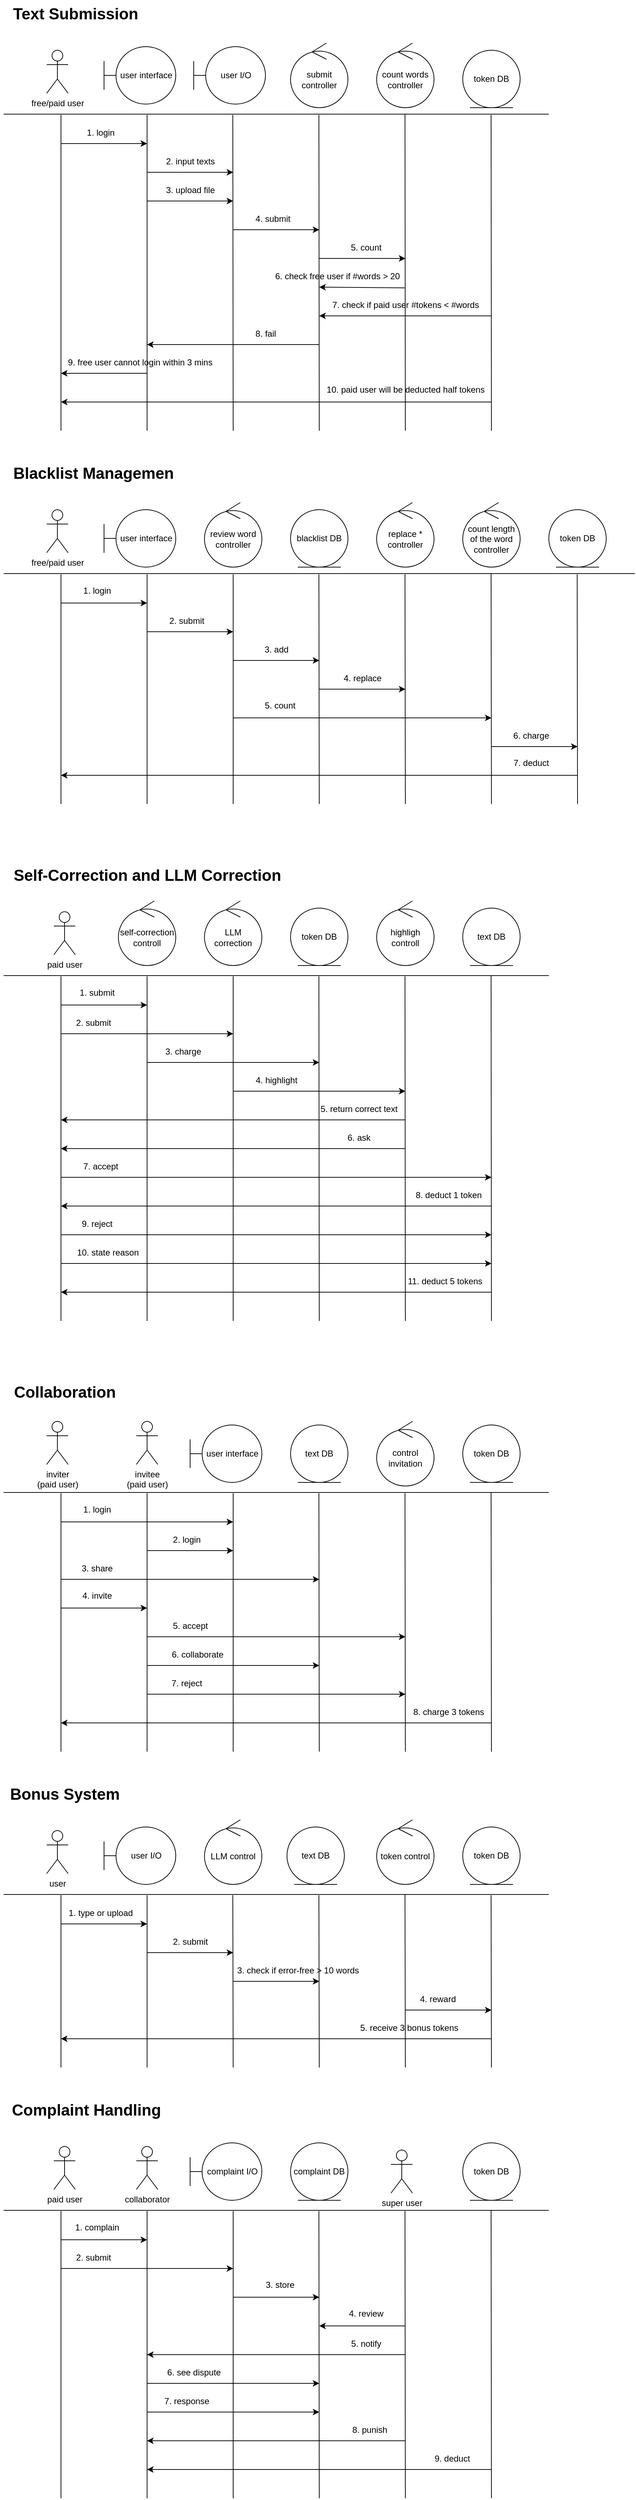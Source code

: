 <mxfile version="26.2.12">
  <diagram name="Page-1" id="3qirsLyn6Tf33gdYKexy">
    <mxGraphModel dx="1300" dy="864" grid="1" gridSize="10" guides="1" tooltips="1" connect="1" arrows="1" fold="1" page="1" pageScale="1" pageWidth="850" pageHeight="1100" math="0" shadow="0">
      <root>
        <mxCell id="0" />
        <mxCell id="1" parent="0" />
        <mxCell id="7Bn_i4xmb7pETKimLmk4-2" value="user I/O" style="shape=umlBoundary;whiteSpace=wrap;html=1;" parent="1" vertex="1">
          <mxGeometry x="305" y="65" width="100" height="80" as="geometry" />
        </mxCell>
        <mxCell id="7Bn_i4xmb7pETKimLmk4-3" value="submit&lt;br&gt;&lt;div&gt;controller&lt;/div&gt;" style="ellipse;shape=umlControl;whiteSpace=wrap;html=1;" parent="1" vertex="1">
          <mxGeometry x="440" y="60" width="80" height="90" as="geometry" />
        </mxCell>
        <mxCell id="7Bn_i4xmb7pETKimLmk4-6" value="" style="line;strokeWidth=1;fillColor=none;align=left;verticalAlign=middle;spacingTop=-1;spacingLeft=3;spacingRight=3;rotatable=0;labelPosition=right;points=[];portConstraint=eastwest;strokeColor=inherit;" parent="1" vertex="1">
          <mxGeometry x="40" y="155" width="760" height="8" as="geometry" />
        </mxCell>
        <mxCell id="7Bn_i4xmb7pETKimLmk4-11" value="" style="endArrow=none;html=1;rounded=0;" parent="1" edge="1">
          <mxGeometry width="50" height="50" relative="1" as="geometry">
            <mxPoint x="120" y="600" as="sourcePoint" />
            <mxPoint x="120" y="160" as="targetPoint" />
          </mxGeometry>
        </mxCell>
        <mxCell id="7Bn_i4xmb7pETKimLmk4-12" value="" style="endArrow=none;html=1;rounded=0;" parent="1" edge="1">
          <mxGeometry width="50" height="50" relative="1" as="geometry">
            <mxPoint x="240" y="600" as="sourcePoint" />
            <mxPoint x="240" y="160" as="targetPoint" />
          </mxGeometry>
        </mxCell>
        <mxCell id="7Bn_i4xmb7pETKimLmk4-14" value="1. login" style="text;html=1;align=center;verticalAlign=middle;resizable=0;points=[];autosize=1;strokeColor=none;fillColor=none;" parent="1" vertex="1">
          <mxGeometry x="145" y="170" width="60" height="30" as="geometry" />
        </mxCell>
        <mxCell id="7Bn_i4xmb7pETKimLmk4-15" value="" style="endArrow=classic;html=1;rounded=0;" parent="1" edge="1">
          <mxGeometry width="50" height="50" relative="1" as="geometry">
            <mxPoint x="120" y="200" as="sourcePoint" />
            <mxPoint x="240" y="200" as="targetPoint" />
          </mxGeometry>
        </mxCell>
        <mxCell id="7Bn_i4xmb7pETKimLmk4-17" value="" style="endArrow=none;html=1;rounded=0;" parent="1" edge="1">
          <mxGeometry width="50" height="50" relative="1" as="geometry">
            <mxPoint x="360" y="600" as="sourcePoint" />
            <mxPoint x="359.5" y="160" as="targetPoint" />
          </mxGeometry>
        </mxCell>
        <mxCell id="7Bn_i4xmb7pETKimLmk4-18" value="" style="endArrow=classic;html=1;rounded=0;" parent="1" edge="1">
          <mxGeometry width="50" height="50" relative="1" as="geometry">
            <mxPoint x="240" y="280" as="sourcePoint" />
            <mxPoint x="360" y="280" as="targetPoint" />
          </mxGeometry>
        </mxCell>
        <mxCell id="7Bn_i4xmb7pETKimLmk4-19" value="2. input texts" style="text;html=1;align=center;verticalAlign=middle;resizable=0;points=[];autosize=1;strokeColor=none;fillColor=none;" parent="1" vertex="1">
          <mxGeometry x="255" y="210" width="90" height="30" as="geometry" />
        </mxCell>
        <mxCell id="7Bn_i4xmb7pETKimLmk4-21" value="" style="endArrow=none;html=1;rounded=0;" parent="1" edge="1">
          <mxGeometry width="50" height="50" relative="1" as="geometry">
            <mxPoint x="480" y="600" as="sourcePoint" />
            <mxPoint x="479.5" y="160" as="targetPoint" />
          </mxGeometry>
        </mxCell>
        <mxCell id="7Bn_i4xmb7pETKimLmk4-22" value="" style="endArrow=classic;html=1;rounded=0;" parent="1" edge="1">
          <mxGeometry width="50" height="50" relative="1" as="geometry">
            <mxPoint x="240" y="240" as="sourcePoint" />
            <mxPoint x="360" y="240" as="targetPoint" />
          </mxGeometry>
        </mxCell>
        <mxCell id="7Bn_i4xmb7pETKimLmk4-23" value="4. submit" style="text;html=1;align=center;verticalAlign=middle;resizable=0;points=[];autosize=1;strokeColor=none;fillColor=none;" parent="1" vertex="1">
          <mxGeometry x="380" y="290" width="70" height="30" as="geometry" />
        </mxCell>
        <mxCell id="7Bn_i4xmb7pETKimLmk4-24" value="count words&lt;br&gt;&lt;div&gt;controller&lt;/div&gt;" style="ellipse;shape=umlControl;whiteSpace=wrap;html=1;" parent="1" vertex="1">
          <mxGeometry x="560" y="60" width="80" height="90" as="geometry" />
        </mxCell>
        <mxCell id="7Bn_i4xmb7pETKimLmk4-25" value="" style="endArrow=none;html=1;rounded=0;" parent="1" edge="1">
          <mxGeometry width="50" height="50" relative="1" as="geometry">
            <mxPoint x="600" y="600" as="sourcePoint" />
            <mxPoint x="599.5" y="159" as="targetPoint" />
          </mxGeometry>
        </mxCell>
        <mxCell id="7Bn_i4xmb7pETKimLmk4-26" value="" style="endArrow=classic;html=1;rounded=0;" parent="1" edge="1">
          <mxGeometry width="50" height="50" relative="1" as="geometry">
            <mxPoint x="480" y="360" as="sourcePoint" />
            <mxPoint x="600" y="360" as="targetPoint" />
          </mxGeometry>
        </mxCell>
        <mxCell id="7Bn_i4xmb7pETKimLmk4-27" value="5. count" style="text;html=1;align=center;verticalAlign=middle;resizable=0;points=[];autosize=1;strokeColor=none;fillColor=none;" parent="1" vertex="1">
          <mxGeometry x="510" y="330" width="70" height="30" as="geometry" />
        </mxCell>
        <mxCell id="7Bn_i4xmb7pETKimLmk4-29" value="" style="endArrow=none;html=1;rounded=0;" parent="1" edge="1">
          <mxGeometry width="50" height="50" relative="1" as="geometry">
            <mxPoint x="720" y="600" as="sourcePoint" />
            <mxPoint x="719.5" y="160" as="targetPoint" />
          </mxGeometry>
        </mxCell>
        <mxCell id="7Bn_i4xmb7pETKimLmk4-32" value="" style="endArrow=classic;html=1;rounded=0;" parent="1" edge="1">
          <mxGeometry width="50" height="50" relative="1" as="geometry">
            <mxPoint x="720" y="440" as="sourcePoint" />
            <mxPoint x="480" y="440" as="targetPoint" />
          </mxGeometry>
        </mxCell>
        <mxCell id="7Bn_i4xmb7pETKimLmk4-33" value="7. check if paid user #tokens &amp;lt; #words" style="text;html=1;align=center;verticalAlign=middle;resizable=0;points=[];autosize=1;strokeColor=none;fillColor=none;" parent="1" vertex="1">
          <mxGeometry x="485" y="410" width="230" height="30" as="geometry" />
        </mxCell>
        <mxCell id="7Bn_i4xmb7pETKimLmk4-35" value="token DB" style="ellipse;shape=umlEntity;whiteSpace=wrap;html=1;" parent="1" vertex="1">
          <mxGeometry x="680" y="70" width="80" height="80" as="geometry" />
        </mxCell>
        <mxCell id="cYkkiroFD4x7zm8JULmi-1" value="&lt;font style=&quot;font-size: 22px;&quot;&gt;&lt;b&gt;Text Submission&lt;/b&gt;&lt;/font&gt;" style="text;html=1;align=center;verticalAlign=middle;resizable=0;points=[];autosize=1;strokeColor=none;fillColor=none;" parent="1" vertex="1">
          <mxGeometry x="40" width="200" height="40" as="geometry" />
        </mxCell>
        <mxCell id="cYkkiroFD4x7zm8JULmi-37" value="free/paid user" style="shape=umlActor;verticalLabelPosition=bottom;verticalAlign=top;html=1;" parent="1" vertex="1">
          <mxGeometry x="100" y="710" width="30" height="60" as="geometry" />
        </mxCell>
        <mxCell id="cYkkiroFD4x7zm8JULmi-38" value="user interface" style="shape=umlBoundary;whiteSpace=wrap;html=1;" parent="1" vertex="1">
          <mxGeometry x="180" y="710" width="100" height="80" as="geometry" />
        </mxCell>
        <mxCell id="cYkkiroFD4x7zm8JULmi-39" value="review word&lt;div&gt;controller&lt;/div&gt;" style="ellipse;shape=umlControl;whiteSpace=wrap;html=1;" parent="1" vertex="1">
          <mxGeometry x="320" y="700" width="80" height="90" as="geometry" />
        </mxCell>
        <mxCell id="cYkkiroFD4x7zm8JULmi-40" value="blacklist DB" style="ellipse;shape=umlEntity;whiteSpace=wrap;html=1;" parent="1" vertex="1">
          <mxGeometry x="440" y="710" width="80" height="80" as="geometry" />
        </mxCell>
        <mxCell id="cYkkiroFD4x7zm8JULmi-41" value="" style="line;strokeWidth=1;fillColor=none;align=left;verticalAlign=middle;spacingTop=-1;spacingLeft=3;spacingRight=3;rotatable=0;labelPosition=right;points=[];portConstraint=eastwest;strokeColor=inherit;" parent="1" vertex="1">
          <mxGeometry x="40" y="795" width="880" height="8" as="geometry" />
        </mxCell>
        <mxCell id="cYkkiroFD4x7zm8JULmi-42" value="" style="endArrow=none;html=1;rounded=0;" parent="1" edge="1">
          <mxGeometry width="50" height="50" relative="1" as="geometry">
            <mxPoint x="120" y="1120" as="sourcePoint" />
            <mxPoint x="120" y="800" as="targetPoint" />
          </mxGeometry>
        </mxCell>
        <mxCell id="cYkkiroFD4x7zm8JULmi-43" value="" style="endArrow=none;html=1;rounded=0;" parent="1" edge="1">
          <mxGeometry width="50" height="50" relative="1" as="geometry">
            <mxPoint x="240" y="1120" as="sourcePoint" />
            <mxPoint x="240" y="800" as="targetPoint" />
          </mxGeometry>
        </mxCell>
        <mxCell id="cYkkiroFD4x7zm8JULmi-44" value="" style="endArrow=none;html=1;rounded=0;" parent="1" edge="1">
          <mxGeometry width="50" height="50" relative="1" as="geometry">
            <mxPoint x="360" y="1120" as="sourcePoint" />
            <mxPoint x="360" y="800" as="targetPoint" />
          </mxGeometry>
        </mxCell>
        <mxCell id="cYkkiroFD4x7zm8JULmi-45" value="" style="endArrow=classic;html=1;rounded=0;" parent="1" edge="1">
          <mxGeometry width="50" height="50" relative="1" as="geometry">
            <mxPoint x="120" y="840" as="sourcePoint" />
            <mxPoint x="240" y="840" as="targetPoint" />
          </mxGeometry>
        </mxCell>
        <mxCell id="cYkkiroFD4x7zm8JULmi-46" value="1. login" style="text;html=1;align=center;verticalAlign=middle;resizable=0;points=[];autosize=1;strokeColor=none;fillColor=none;" parent="1" vertex="1">
          <mxGeometry x="140" y="808" width="60" height="30" as="geometry" />
        </mxCell>
        <mxCell id="cYkkiroFD4x7zm8JULmi-47" value="" style="endArrow=classic;html=1;rounded=0;" parent="1" edge="1">
          <mxGeometry width="50" height="50" relative="1" as="geometry">
            <mxPoint x="240" y="880" as="sourcePoint" />
            <mxPoint x="360" y="880" as="targetPoint" />
          </mxGeometry>
        </mxCell>
        <mxCell id="cYkkiroFD4x7zm8JULmi-48" value="2. submit" style="text;html=1;align=center;verticalAlign=middle;resizable=0;points=[];autosize=1;strokeColor=none;fillColor=none;" parent="1" vertex="1">
          <mxGeometry x="260" y="850" width="70" height="30" as="geometry" />
        </mxCell>
        <mxCell id="cYkkiroFD4x7zm8JULmi-49" value="" style="endArrow=none;html=1;rounded=0;" parent="1" edge="1">
          <mxGeometry width="50" height="50" relative="1" as="geometry">
            <mxPoint x="480" y="1120" as="sourcePoint" />
            <mxPoint x="479.5" y="800" as="targetPoint" />
          </mxGeometry>
        </mxCell>
        <mxCell id="cYkkiroFD4x7zm8JULmi-50" value="" style="endArrow=classic;html=1;rounded=0;" parent="1" edge="1">
          <mxGeometry width="50" height="50" relative="1" as="geometry">
            <mxPoint x="360" y="920" as="sourcePoint" />
            <mxPoint x="480" y="920" as="targetPoint" />
          </mxGeometry>
        </mxCell>
        <mxCell id="cYkkiroFD4x7zm8JULmi-51" value="3. add" style="text;html=1;align=center;verticalAlign=middle;resizable=0;points=[];autosize=1;strokeColor=none;fillColor=none;" parent="1" vertex="1">
          <mxGeometry x="390" y="890" width="60" height="30" as="geometry" />
        </mxCell>
        <mxCell id="cYkkiroFD4x7zm8JULmi-52" value="replace *&lt;br&gt;&lt;div&gt;controller&lt;/div&gt;" style="ellipse;shape=umlControl;whiteSpace=wrap;html=1;" parent="1" vertex="1">
          <mxGeometry x="560" y="700" width="80" height="90" as="geometry" />
        </mxCell>
        <mxCell id="cYkkiroFD4x7zm8JULmi-53" value="" style="endArrow=none;html=1;rounded=0;" parent="1" edge="1">
          <mxGeometry width="50" height="50" relative="1" as="geometry">
            <mxPoint x="600" y="1120" as="sourcePoint" />
            <mxPoint x="599.5" y="800" as="targetPoint" />
          </mxGeometry>
        </mxCell>
        <mxCell id="cYkkiroFD4x7zm8JULmi-54" value="" style="endArrow=classic;html=1;rounded=0;" parent="1" edge="1">
          <mxGeometry width="50" height="50" relative="1" as="geometry">
            <mxPoint x="480" y="960" as="sourcePoint" />
            <mxPoint x="600" y="960" as="targetPoint" />
          </mxGeometry>
        </mxCell>
        <mxCell id="cYkkiroFD4x7zm8JULmi-55" value="4. replace" style="text;html=1;align=center;verticalAlign=middle;resizable=0;points=[];autosize=1;strokeColor=none;fillColor=none;" parent="1" vertex="1">
          <mxGeometry x="500" y="930" width="80" height="30" as="geometry" />
        </mxCell>
        <mxCell id="cYkkiroFD4x7zm8JULmi-56" value="count length of the word&lt;br&gt;&lt;div&gt;controller&lt;/div&gt;" style="ellipse;shape=umlControl;whiteSpace=wrap;html=1;" parent="1" vertex="1">
          <mxGeometry x="680" y="700" width="80" height="90" as="geometry" />
        </mxCell>
        <mxCell id="cYkkiroFD4x7zm8JULmi-57" value="" style="endArrow=none;html=1;rounded=0;" parent="1" edge="1">
          <mxGeometry width="50" height="50" relative="1" as="geometry">
            <mxPoint x="720" y="1120" as="sourcePoint" />
            <mxPoint x="719.5" y="799" as="targetPoint" />
          </mxGeometry>
        </mxCell>
        <mxCell id="cYkkiroFD4x7zm8JULmi-58" value="" style="endArrow=classic;html=1;rounded=0;" parent="1" edge="1">
          <mxGeometry width="50" height="50" relative="1" as="geometry">
            <mxPoint x="360" y="1000" as="sourcePoint" />
            <mxPoint x="720" y="1000" as="targetPoint" />
          </mxGeometry>
        </mxCell>
        <mxCell id="cYkkiroFD4x7zm8JULmi-59" value="5. count" style="text;html=1;align=center;verticalAlign=middle;resizable=0;points=[];autosize=1;strokeColor=none;fillColor=none;" parent="1" vertex="1">
          <mxGeometry x="390" y="968" width="70" height="30" as="geometry" />
        </mxCell>
        <mxCell id="cYkkiroFD4x7zm8JULmi-60" value="" style="endArrow=none;html=1;rounded=0;" parent="1" edge="1">
          <mxGeometry width="50" height="50" relative="1" as="geometry">
            <mxPoint x="840" y="1120" as="sourcePoint" />
            <mxPoint x="839.5" y="800" as="targetPoint" />
          </mxGeometry>
        </mxCell>
        <mxCell id="cYkkiroFD4x7zm8JULmi-61" value="" style="endArrow=classic;html=1;rounded=0;" parent="1" edge="1">
          <mxGeometry width="50" height="50" relative="1" as="geometry">
            <mxPoint x="720" y="1040" as="sourcePoint" />
            <mxPoint x="840" y="1040" as="targetPoint" />
          </mxGeometry>
        </mxCell>
        <mxCell id="cYkkiroFD4x7zm8JULmi-62" value="6. charge" style="text;html=1;align=center;verticalAlign=middle;resizable=0;points=[];autosize=1;strokeColor=none;fillColor=none;" parent="1" vertex="1">
          <mxGeometry x="740" y="1010" width="70" height="30" as="geometry" />
        </mxCell>
        <mxCell id="cYkkiroFD4x7zm8JULmi-63" value="" style="endArrow=classic;html=1;rounded=0;" parent="1" edge="1">
          <mxGeometry width="50" height="50" relative="1" as="geometry">
            <mxPoint x="840" y="1080" as="sourcePoint" />
            <mxPoint x="120" y="1080" as="targetPoint" />
          </mxGeometry>
        </mxCell>
        <mxCell id="cYkkiroFD4x7zm8JULmi-64" value="7. deduct" style="text;html=1;align=center;verticalAlign=middle;resizable=0;points=[];autosize=1;strokeColor=none;fillColor=none;" parent="1" vertex="1">
          <mxGeometry x="740" y="1048" width="70" height="30" as="geometry" />
        </mxCell>
        <mxCell id="cYkkiroFD4x7zm8JULmi-65" value="token DB" style="ellipse;shape=umlEntity;whiteSpace=wrap;html=1;" parent="1" vertex="1">
          <mxGeometry x="800" y="710" width="80" height="80" as="geometry" />
        </mxCell>
        <mxCell id="cYkkiroFD4x7zm8JULmi-66" value="&lt;font style=&quot;font-size: 22px;&quot;&gt;&lt;b&gt;Blacklist Managemen&lt;/b&gt;&lt;/font&gt;" style="text;html=1;align=center;verticalAlign=middle;resizable=0;points=[];autosize=1;strokeColor=none;fillColor=none;" parent="1" vertex="1">
          <mxGeometry x="40" y="640" width="250" height="40" as="geometry" />
        </mxCell>
        <mxCell id="cYkkiroFD4x7zm8JULmi-67" value="free/paid user" style="shape=umlActor;verticalLabelPosition=bottom;verticalAlign=top;html=1;" parent="1" vertex="1">
          <mxGeometry x="100" y="70" width="30" height="60" as="geometry" />
        </mxCell>
        <mxCell id="cYkkiroFD4x7zm8JULmi-68" value="user interface" style="shape=umlBoundary;whiteSpace=wrap;html=1;" parent="1" vertex="1">
          <mxGeometry x="180" y="65" width="100" height="80" as="geometry" />
        </mxCell>
        <mxCell id="cYkkiroFD4x7zm8JULmi-70" value="3. upload file" style="text;html=1;align=center;verticalAlign=middle;resizable=0;points=[];autosize=1;strokeColor=none;fillColor=none;" parent="1" vertex="1">
          <mxGeometry x="255" y="250" width="90" height="30" as="geometry" />
        </mxCell>
        <mxCell id="cYkkiroFD4x7zm8JULmi-71" value="" style="endArrow=classic;html=1;rounded=0;" parent="1" edge="1">
          <mxGeometry width="50" height="50" relative="1" as="geometry">
            <mxPoint x="360" y="320" as="sourcePoint" />
            <mxPoint x="480" y="320" as="targetPoint" />
          </mxGeometry>
        </mxCell>
        <mxCell id="cYkkiroFD4x7zm8JULmi-72" value="6. check free user if #words &amp;gt; 20" style="text;html=1;align=center;verticalAlign=middle;resizable=0;points=[];autosize=1;strokeColor=none;fillColor=none;" parent="1" vertex="1">
          <mxGeometry x="405" y="370" width="200" height="30" as="geometry" />
        </mxCell>
        <mxCell id="cYkkiroFD4x7zm8JULmi-73" value="" style="endArrow=classic;html=1;rounded=0;exitX=0.97;exitY=1.033;exitDx=0;exitDy=0;exitPerimeter=0;" parent="1" source="cYkkiroFD4x7zm8JULmi-72" edge="1">
          <mxGeometry width="50" height="50" relative="1" as="geometry">
            <mxPoint x="280" y="250" as="sourcePoint" />
            <mxPoint x="480" y="400" as="targetPoint" />
          </mxGeometry>
        </mxCell>
        <mxCell id="cYkkiroFD4x7zm8JULmi-76" value="" style="endArrow=classic;html=1;rounded=0;" parent="1" edge="1">
          <mxGeometry width="50" height="50" relative="1" as="geometry">
            <mxPoint x="480" y="480" as="sourcePoint" />
            <mxPoint x="240" y="480" as="targetPoint" />
          </mxGeometry>
        </mxCell>
        <mxCell id="cYkkiroFD4x7zm8JULmi-77" value="8. fail" style="text;html=1;align=center;verticalAlign=middle;resizable=0;points=[];autosize=1;strokeColor=none;fillColor=none;" parent="1" vertex="1">
          <mxGeometry x="380" y="450" width="50" height="30" as="geometry" />
        </mxCell>
        <mxCell id="cYkkiroFD4x7zm8JULmi-78" value="" style="endArrow=classic;html=1;rounded=0;" parent="1" edge="1">
          <mxGeometry width="50" height="50" relative="1" as="geometry">
            <mxPoint x="240" y="520" as="sourcePoint" />
            <mxPoint x="120" y="520" as="targetPoint" />
          </mxGeometry>
        </mxCell>
        <mxCell id="cYkkiroFD4x7zm8JULmi-79" value="9. free user cannot login within 3 mins" style="text;html=1;align=center;verticalAlign=middle;resizable=0;points=[];autosize=1;strokeColor=none;fillColor=none;" parent="1" vertex="1">
          <mxGeometry x="120" y="490" width="220" height="30" as="geometry" />
        </mxCell>
        <mxCell id="cYkkiroFD4x7zm8JULmi-80" value="" style="endArrow=classic;html=1;rounded=0;" parent="1" edge="1">
          <mxGeometry width="50" height="50" relative="1" as="geometry">
            <mxPoint x="720" y="560" as="sourcePoint" />
            <mxPoint x="120" y="560" as="targetPoint" />
          </mxGeometry>
        </mxCell>
        <mxCell id="cYkkiroFD4x7zm8JULmi-81" value="10. paid user will be deducted&lt;span style=&quot;white-space-collapse: preserve;&quot; data-slate-fragment=&quot;JTVCJTdCJTIydHlwZSUyMiUzQSUyMnBhcmFncmFwaCUyMiUyQyUyMmNoaWxkcmVuJTIyJTNBJTVCJTdCJTIydGV4dCUyMiUzQSUyMnJlY2VpdmVkJTIwYSUyMHBlbmFsdHklMjB3aXRoJTIwaGFsZiUyMG9mJTIwdGhlJTIwYXZhaWxhYmxlJTIwdG9rZW5zJTIwZGVkdWN0ZWQlMjIlN0QlNUQlN0QlNUQ=&quot;&gt; half tokens&lt;/span&gt;" style="text;html=1;align=center;verticalAlign=middle;resizable=0;points=[];autosize=1;strokeColor=none;fillColor=none;" parent="1" vertex="1">
          <mxGeometry x="480" y="528" width="240" height="30" as="geometry" />
        </mxCell>
        <mxCell id="zMJko9xKw-n6YX9dihh8-1" value="inviter&lt;div&gt;(paid user)&lt;/div&gt;" style="shape=umlActor;verticalLabelPosition=bottom;verticalAlign=top;html=1;" vertex="1" parent="1">
          <mxGeometry x="100" y="1980" width="30" height="60" as="geometry" />
        </mxCell>
        <mxCell id="zMJko9xKw-n6YX9dihh8-4" value="text DB" style="ellipse;shape=umlEntity;whiteSpace=wrap;html=1;" vertex="1" parent="1">
          <mxGeometry x="440" y="1985" width="80" height="80" as="geometry" />
        </mxCell>
        <mxCell id="zMJko9xKw-n6YX9dihh8-5" value="" style="line;strokeWidth=1;fillColor=none;align=left;verticalAlign=middle;spacingTop=-1;spacingLeft=3;spacingRight=3;rotatable=0;labelPosition=right;points=[];portConstraint=eastwest;strokeColor=inherit;" vertex="1" parent="1">
          <mxGeometry x="40" y="2075" width="760" height="8" as="geometry" />
        </mxCell>
        <mxCell id="zMJko9xKw-n6YX9dihh8-6" value="" style="endArrow=none;html=1;rounded=0;" edge="1" parent="1">
          <mxGeometry width="50" height="50" relative="1" as="geometry">
            <mxPoint x="120" y="2440" as="sourcePoint" />
            <mxPoint x="120" y="2080" as="targetPoint" />
          </mxGeometry>
        </mxCell>
        <mxCell id="zMJko9xKw-n6YX9dihh8-7" value="" style="endArrow=none;html=1;rounded=0;" edge="1" parent="1">
          <mxGeometry width="50" height="50" relative="1" as="geometry">
            <mxPoint x="240" y="2440" as="sourcePoint" />
            <mxPoint x="240" y="2080" as="targetPoint" />
          </mxGeometry>
        </mxCell>
        <mxCell id="zMJko9xKw-n6YX9dihh8-8" value="" style="endArrow=none;html=1;rounded=0;" edge="1" parent="1">
          <mxGeometry width="50" height="50" relative="1" as="geometry">
            <mxPoint x="360" y="2440" as="sourcePoint" />
            <mxPoint x="360" y="2080" as="targetPoint" />
          </mxGeometry>
        </mxCell>
        <mxCell id="zMJko9xKw-n6YX9dihh8-9" value="" style="endArrow=classic;html=1;rounded=0;" edge="1" parent="1">
          <mxGeometry width="50" height="50" relative="1" as="geometry">
            <mxPoint x="120" y="2120" as="sourcePoint" />
            <mxPoint x="360" y="2120" as="targetPoint" />
          </mxGeometry>
        </mxCell>
        <mxCell id="zMJko9xKw-n6YX9dihh8-10" value="1. login" style="text;html=1;align=center;verticalAlign=middle;resizable=0;points=[];autosize=1;strokeColor=none;fillColor=none;" vertex="1" parent="1">
          <mxGeometry x="140" y="2088" width="60" height="30" as="geometry" />
        </mxCell>
        <mxCell id="zMJko9xKw-n6YX9dihh8-11" value="" style="endArrow=classic;html=1;rounded=0;" edge="1" parent="1">
          <mxGeometry width="50" height="50" relative="1" as="geometry">
            <mxPoint x="240" y="2160" as="sourcePoint" />
            <mxPoint x="360" y="2160" as="targetPoint" />
          </mxGeometry>
        </mxCell>
        <mxCell id="zMJko9xKw-n6YX9dihh8-12" value="2. login" style="text;html=1;align=center;verticalAlign=middle;resizable=0;points=[];autosize=1;strokeColor=none;fillColor=none;" vertex="1" parent="1">
          <mxGeometry x="265" y="2130" width="60" height="30" as="geometry" />
        </mxCell>
        <mxCell id="zMJko9xKw-n6YX9dihh8-13" value="" style="endArrow=none;html=1;rounded=0;" edge="1" parent="1">
          <mxGeometry width="50" height="50" relative="1" as="geometry">
            <mxPoint x="480" y="2440" as="sourcePoint" />
            <mxPoint x="479.5" y="2080" as="targetPoint" />
          </mxGeometry>
        </mxCell>
        <mxCell id="zMJko9xKw-n6YX9dihh8-14" value="" style="endArrow=classic;html=1;rounded=0;" edge="1" parent="1">
          <mxGeometry width="50" height="50" relative="1" as="geometry">
            <mxPoint x="120" y="2200" as="sourcePoint" />
            <mxPoint x="480" y="2200" as="targetPoint" />
          </mxGeometry>
        </mxCell>
        <mxCell id="zMJko9xKw-n6YX9dihh8-15" value="3. share" style="text;html=1;align=center;verticalAlign=middle;resizable=0;points=[];autosize=1;strokeColor=none;fillColor=none;" vertex="1" parent="1">
          <mxGeometry x="135" y="2170" width="70" height="30" as="geometry" />
        </mxCell>
        <mxCell id="zMJko9xKw-n6YX9dihh8-17" value="" style="endArrow=none;html=1;rounded=0;" edge="1" parent="1">
          <mxGeometry width="50" height="50" relative="1" as="geometry">
            <mxPoint x="600" y="2440" as="sourcePoint" />
            <mxPoint x="599.5" y="2080" as="targetPoint" />
          </mxGeometry>
        </mxCell>
        <mxCell id="zMJko9xKw-n6YX9dihh8-18" value="" style="endArrow=classic;html=1;rounded=0;" edge="1" parent="1">
          <mxGeometry width="50" height="50" relative="1" as="geometry">
            <mxPoint x="240" y="2280" as="sourcePoint" />
            <mxPoint x="600" y="2280" as="targetPoint" />
          </mxGeometry>
        </mxCell>
        <mxCell id="zMJko9xKw-n6YX9dihh8-19" value="5. accept" style="text;html=1;align=center;verticalAlign=middle;resizable=0;points=[];autosize=1;strokeColor=none;fillColor=none;" vertex="1" parent="1">
          <mxGeometry x="265" y="2250" width="70" height="30" as="geometry" />
        </mxCell>
        <mxCell id="zMJko9xKw-n6YX9dihh8-20" value="&lt;div&gt;control invitation&lt;/div&gt;" style="ellipse;shape=umlControl;whiteSpace=wrap;html=1;" vertex="1" parent="1">
          <mxGeometry x="560" y="1980" width="80" height="90" as="geometry" />
        </mxCell>
        <mxCell id="zMJko9xKw-n6YX9dihh8-21" value="" style="endArrow=none;html=1;rounded=0;" edge="1" parent="1">
          <mxGeometry width="50" height="50" relative="1" as="geometry">
            <mxPoint x="720" y="2440" as="sourcePoint" />
            <mxPoint x="719.5" y="2079" as="targetPoint" />
          </mxGeometry>
        </mxCell>
        <mxCell id="zMJko9xKw-n6YX9dihh8-23" value="6. collaborate" style="text;html=1;align=center;verticalAlign=middle;resizable=0;points=[];autosize=1;strokeColor=none;fillColor=none;" vertex="1" parent="1">
          <mxGeometry x="260" y="2290" width="100" height="30" as="geometry" />
        </mxCell>
        <mxCell id="zMJko9xKw-n6YX9dihh8-25" value="" style="endArrow=classic;html=1;rounded=0;" edge="1" parent="1">
          <mxGeometry width="50" height="50" relative="1" as="geometry">
            <mxPoint x="240" y="2360" as="sourcePoint" />
            <mxPoint x="600" y="2360" as="targetPoint" />
          </mxGeometry>
        </mxCell>
        <mxCell id="zMJko9xKw-n6YX9dihh8-26" value="7. reject" style="text;html=1;align=center;verticalAlign=middle;resizable=0;points=[];autosize=1;strokeColor=none;fillColor=none;" vertex="1" parent="1">
          <mxGeometry x="260" y="2330" width="70" height="30" as="geometry" />
        </mxCell>
        <mxCell id="zMJko9xKw-n6YX9dihh8-27" value="" style="endArrow=classic;html=1;rounded=0;" edge="1" parent="1">
          <mxGeometry width="50" height="50" relative="1" as="geometry">
            <mxPoint x="720" y="2400" as="sourcePoint" />
            <mxPoint x="120" y="2400" as="targetPoint" />
          </mxGeometry>
        </mxCell>
        <mxCell id="zMJko9xKw-n6YX9dihh8-28" value="8. charge 3 tokens" style="text;html=1;align=center;verticalAlign=middle;resizable=0;points=[];autosize=1;strokeColor=none;fillColor=none;" vertex="1" parent="1">
          <mxGeometry x="600" y="2370" width="120" height="30" as="geometry" />
        </mxCell>
        <mxCell id="zMJko9xKw-n6YX9dihh8-29" value="token DB" style="ellipse;shape=umlEntity;whiteSpace=wrap;html=1;" vertex="1" parent="1">
          <mxGeometry x="680" y="1985" width="80" height="80" as="geometry" />
        </mxCell>
        <mxCell id="zMJko9xKw-n6YX9dihh8-30" value="&lt;font style=&quot;font-size: 22px;&quot;&gt;&lt;b&gt;Collaboration&lt;/b&gt;&lt;/font&gt;" style="text;html=1;align=center;verticalAlign=middle;resizable=0;points=[];autosize=1;strokeColor=none;fillColor=none;" vertex="1" parent="1">
          <mxGeometry x="40" y="1920" width="170" height="40" as="geometry" />
        </mxCell>
        <mxCell id="zMJko9xKw-n6YX9dihh8-32" value="invitee&lt;div&gt;(paid user)&lt;/div&gt;" style="shape=umlActor;verticalLabelPosition=bottom;verticalAlign=top;html=1;" vertex="1" parent="1">
          <mxGeometry x="225" y="1980" width="30" height="60" as="geometry" />
        </mxCell>
        <mxCell id="zMJko9xKw-n6YX9dihh8-33" value="user interface" style="shape=umlBoundary;whiteSpace=wrap;html=1;" vertex="1" parent="1">
          <mxGeometry x="300" y="1985" width="100" height="80" as="geometry" />
        </mxCell>
        <mxCell id="zMJko9xKw-n6YX9dihh8-34" value="" style="endArrow=classic;html=1;rounded=0;" edge="1" parent="1">
          <mxGeometry width="50" height="50" relative="1" as="geometry">
            <mxPoint x="240" y="2320" as="sourcePoint" />
            <mxPoint x="480" y="2320" as="targetPoint" />
          </mxGeometry>
        </mxCell>
        <mxCell id="zMJko9xKw-n6YX9dihh8-35" value="" style="endArrow=classic;html=1;rounded=0;" edge="1" parent="1">
          <mxGeometry width="50" height="50" relative="1" as="geometry">
            <mxPoint x="120" y="2240" as="sourcePoint" />
            <mxPoint x="240" y="2240" as="targetPoint" />
          </mxGeometry>
        </mxCell>
        <mxCell id="zMJko9xKw-n6YX9dihh8-36" value="4. invite" style="text;html=1;align=center;verticalAlign=middle;resizable=0;points=[];autosize=1;strokeColor=none;fillColor=none;" vertex="1" parent="1">
          <mxGeometry x="140" y="2208" width="60" height="30" as="geometry" />
        </mxCell>
        <mxCell id="zMJko9xKw-n6YX9dihh8-38" value="complaint DB" style="ellipse;shape=umlEntity;whiteSpace=wrap;html=1;" vertex="1" parent="1">
          <mxGeometry x="440" y="2985" width="80" height="80" as="geometry" />
        </mxCell>
        <mxCell id="zMJko9xKw-n6YX9dihh8-39" value="" style="line;strokeWidth=1;fillColor=none;align=left;verticalAlign=middle;spacingTop=-1;spacingLeft=3;spacingRight=3;rotatable=0;labelPosition=right;points=[];portConstraint=eastwest;strokeColor=inherit;" vertex="1" parent="1">
          <mxGeometry x="40" y="3075" width="760" height="8" as="geometry" />
        </mxCell>
        <mxCell id="zMJko9xKw-n6YX9dihh8-40" value="" style="endArrow=none;html=1;rounded=0;" edge="1" parent="1">
          <mxGeometry width="50" height="50" relative="1" as="geometry">
            <mxPoint x="120" y="3480" as="sourcePoint" />
            <mxPoint x="120" y="3080" as="targetPoint" />
          </mxGeometry>
        </mxCell>
        <mxCell id="zMJko9xKw-n6YX9dihh8-41" value="" style="endArrow=none;html=1;rounded=0;" edge="1" parent="1">
          <mxGeometry width="50" height="50" relative="1" as="geometry">
            <mxPoint x="240" y="3480" as="sourcePoint" />
            <mxPoint x="240" y="3080" as="targetPoint" />
          </mxGeometry>
        </mxCell>
        <mxCell id="zMJko9xKw-n6YX9dihh8-42" value="" style="endArrow=none;html=1;rounded=0;" edge="1" parent="1">
          <mxGeometry width="50" height="50" relative="1" as="geometry">
            <mxPoint x="360" y="3480" as="sourcePoint" />
            <mxPoint x="360" y="3080" as="targetPoint" />
          </mxGeometry>
        </mxCell>
        <mxCell id="zMJko9xKw-n6YX9dihh8-43" value="" style="endArrow=classic;html=1;rounded=0;" edge="1" parent="1">
          <mxGeometry width="50" height="50" relative="1" as="geometry">
            <mxPoint x="120" y="3120" as="sourcePoint" />
            <mxPoint x="240" y="3120" as="targetPoint" />
          </mxGeometry>
        </mxCell>
        <mxCell id="zMJko9xKw-n6YX9dihh8-44" value="1. complain" style="text;html=1;align=center;verticalAlign=middle;resizable=0;points=[];autosize=1;strokeColor=none;fillColor=none;" vertex="1" parent="1">
          <mxGeometry x="130" y="3088" width="80" height="30" as="geometry" />
        </mxCell>
        <mxCell id="zMJko9xKw-n6YX9dihh8-45" value="" style="endArrow=classic;html=1;rounded=0;" edge="1" parent="1">
          <mxGeometry width="50" height="50" relative="1" as="geometry">
            <mxPoint x="120" y="3160" as="sourcePoint" />
            <mxPoint x="360" y="3160" as="targetPoint" />
          </mxGeometry>
        </mxCell>
        <mxCell id="zMJko9xKw-n6YX9dihh8-46" value="2. submit" style="text;html=1;align=center;verticalAlign=middle;resizable=0;points=[];autosize=1;strokeColor=none;fillColor=none;" vertex="1" parent="1">
          <mxGeometry x="130" y="3130" width="70" height="30" as="geometry" />
        </mxCell>
        <mxCell id="zMJko9xKw-n6YX9dihh8-47" value="" style="endArrow=none;html=1;rounded=0;" edge="1" parent="1">
          <mxGeometry width="50" height="50" relative="1" as="geometry">
            <mxPoint x="480" y="3480" as="sourcePoint" />
            <mxPoint x="479.5" y="3080" as="targetPoint" />
          </mxGeometry>
        </mxCell>
        <mxCell id="zMJko9xKw-n6YX9dihh8-48" value="" style="endArrow=classic;html=1;rounded=0;" edge="1" parent="1">
          <mxGeometry width="50" height="50" relative="1" as="geometry">
            <mxPoint x="600" y="3240" as="sourcePoint" />
            <mxPoint x="480" y="3240" as="targetPoint" />
          </mxGeometry>
        </mxCell>
        <mxCell id="zMJko9xKw-n6YX9dihh8-49" value="4. review" style="text;html=1;align=center;verticalAlign=middle;resizable=0;points=[];autosize=1;strokeColor=none;fillColor=none;" vertex="1" parent="1">
          <mxGeometry x="510" y="3208" width="70" height="30" as="geometry" />
        </mxCell>
        <mxCell id="zMJko9xKw-n6YX9dihh8-50" value="" style="endArrow=none;html=1;rounded=0;" edge="1" parent="1">
          <mxGeometry width="50" height="50" relative="1" as="geometry">
            <mxPoint x="600" y="3480" as="sourcePoint" />
            <mxPoint x="599.5" y="3080" as="targetPoint" />
          </mxGeometry>
        </mxCell>
        <mxCell id="zMJko9xKw-n6YX9dihh8-51" value="" style="endArrow=classic;html=1;rounded=0;" edge="1" parent="1">
          <mxGeometry width="50" height="50" relative="1" as="geometry">
            <mxPoint x="720" y="3440" as="sourcePoint" />
            <mxPoint x="240" y="3440" as="targetPoint" />
          </mxGeometry>
        </mxCell>
        <mxCell id="zMJko9xKw-n6YX9dihh8-52" value="9. deduct" style="text;html=1;align=center;verticalAlign=middle;resizable=0;points=[];autosize=1;strokeColor=none;fillColor=none;" vertex="1" parent="1">
          <mxGeometry x="630" y="3410" width="70" height="30" as="geometry" />
        </mxCell>
        <mxCell id="zMJko9xKw-n6YX9dihh8-54" value="" style="endArrow=none;html=1;rounded=0;" edge="1" parent="1">
          <mxGeometry width="50" height="50" relative="1" as="geometry">
            <mxPoint x="720" y="3480" as="sourcePoint" />
            <mxPoint x="719.5" y="3079" as="targetPoint" />
          </mxGeometry>
        </mxCell>
        <mxCell id="zMJko9xKw-n6YX9dihh8-55" value="6. see dispute" style="text;html=1;align=center;verticalAlign=middle;resizable=0;points=[];autosize=1;strokeColor=none;fillColor=none;" vertex="1" parent="1">
          <mxGeometry x="255" y="3290" width="100" height="30" as="geometry" />
        </mxCell>
        <mxCell id="zMJko9xKw-n6YX9dihh8-56" value="" style="endArrow=classic;html=1;rounded=0;" edge="1" parent="1">
          <mxGeometry width="50" height="50" relative="1" as="geometry">
            <mxPoint x="240" y="3360" as="sourcePoint" />
            <mxPoint x="480" y="3360" as="targetPoint" />
          </mxGeometry>
        </mxCell>
        <mxCell id="zMJko9xKw-n6YX9dihh8-57" value="7. response" style="text;html=1;align=center;verticalAlign=middle;resizable=0;points=[];autosize=1;strokeColor=none;fillColor=none;" vertex="1" parent="1">
          <mxGeometry x="250" y="3330" width="90" height="30" as="geometry" />
        </mxCell>
        <mxCell id="zMJko9xKw-n6YX9dihh8-58" value="" style="endArrow=classic;html=1;rounded=0;" edge="1" parent="1">
          <mxGeometry width="50" height="50" relative="1" as="geometry">
            <mxPoint x="600" y="3400" as="sourcePoint" />
            <mxPoint x="240" y="3400" as="targetPoint" />
          </mxGeometry>
        </mxCell>
        <mxCell id="zMJko9xKw-n6YX9dihh8-60" value="token DB" style="ellipse;shape=umlEntity;whiteSpace=wrap;html=1;" vertex="1" parent="1">
          <mxGeometry x="680" y="2985" width="80" height="80" as="geometry" />
        </mxCell>
        <mxCell id="zMJko9xKw-n6YX9dihh8-61" value="&lt;font style=&quot;font-size: 22px;&quot;&gt;&lt;b&gt;Complaint Handling&lt;/b&gt;&lt;/font&gt;" style="text;html=1;align=center;verticalAlign=middle;resizable=0;points=[];autosize=1;strokeColor=none;fillColor=none;" vertex="1" parent="1">
          <mxGeometry x="40" y="2920" width="230" height="40" as="geometry" />
        </mxCell>
        <mxCell id="zMJko9xKw-n6YX9dihh8-64" value="" style="endArrow=classic;html=1;rounded=0;" edge="1" parent="1">
          <mxGeometry width="50" height="50" relative="1" as="geometry">
            <mxPoint x="240" y="3320" as="sourcePoint" />
            <mxPoint x="480" y="3320" as="targetPoint" />
          </mxGeometry>
        </mxCell>
        <mxCell id="zMJko9xKw-n6YX9dihh8-65" value="" style="endArrow=classic;html=1;rounded=0;" edge="1" parent="1">
          <mxGeometry width="50" height="50" relative="1" as="geometry">
            <mxPoint x="600" y="3280" as="sourcePoint" />
            <mxPoint x="240" y="3280" as="targetPoint" />
          </mxGeometry>
        </mxCell>
        <mxCell id="zMJko9xKw-n6YX9dihh8-66" value="5. notify" style="text;html=1;align=center;verticalAlign=middle;resizable=0;points=[];autosize=1;strokeColor=none;fillColor=none;" vertex="1" parent="1">
          <mxGeometry x="510" y="3250" width="70" height="30" as="geometry" />
        </mxCell>
        <mxCell id="zMJko9xKw-n6YX9dihh8-67" value="paid user" style="shape=umlActor;verticalLabelPosition=bottom;verticalAlign=top;html=1;" vertex="1" parent="1">
          <mxGeometry x="110" y="2990" width="30" height="60" as="geometry" />
        </mxCell>
        <mxCell id="zMJko9xKw-n6YX9dihh8-68" value="collaborator" style="shape=umlActor;verticalLabelPosition=bottom;verticalAlign=top;html=1;" vertex="1" parent="1">
          <mxGeometry x="225" y="2990" width="30" height="60" as="geometry" />
        </mxCell>
        <mxCell id="zMJko9xKw-n6YX9dihh8-69" value="super user" style="shape=umlActor;verticalLabelPosition=bottom;verticalAlign=top;html=1;" vertex="1" parent="1">
          <mxGeometry x="580" y="2995" width="30" height="60" as="geometry" />
        </mxCell>
        <mxCell id="zMJko9xKw-n6YX9dihh8-70" value="" style="endArrow=classic;html=1;rounded=0;" edge="1" parent="1">
          <mxGeometry width="50" height="50" relative="1" as="geometry">
            <mxPoint x="360" y="3200" as="sourcePoint" />
            <mxPoint x="480" y="3200" as="targetPoint" />
          </mxGeometry>
        </mxCell>
        <mxCell id="zMJko9xKw-n6YX9dihh8-71" value="3. store" style="text;html=1;align=center;verticalAlign=middle;resizable=0;points=[];autosize=1;strokeColor=none;fillColor=none;" vertex="1" parent="1">
          <mxGeometry x="395" y="3168" width="60" height="30" as="geometry" />
        </mxCell>
        <mxCell id="zMJko9xKw-n6YX9dihh8-72" value="complaint I/O" style="shape=umlBoundary;whiteSpace=wrap;html=1;" vertex="1" parent="1">
          <mxGeometry x="300" y="2985" width="100" height="80" as="geometry" />
        </mxCell>
        <mxCell id="zMJko9xKw-n6YX9dihh8-73" value="8. punish" style="text;html=1;align=center;verticalAlign=middle;resizable=0;points=[];autosize=1;strokeColor=none;fillColor=none;" vertex="1" parent="1">
          <mxGeometry x="515" y="3370" width="70" height="30" as="geometry" />
        </mxCell>
        <mxCell id="zMJko9xKw-n6YX9dihh8-75" value="LLM control" style="ellipse;shape=umlControl;whiteSpace=wrap;html=1;" vertex="1" parent="1">
          <mxGeometry x="320" y="2535" width="80" height="90" as="geometry" />
        </mxCell>
        <mxCell id="zMJko9xKw-n6YX9dihh8-76" value="" style="line;strokeWidth=1;fillColor=none;align=left;verticalAlign=middle;spacingTop=-1;spacingLeft=3;spacingRight=3;rotatable=0;labelPosition=right;points=[];portConstraint=eastwest;strokeColor=inherit;" vertex="1" parent="1">
          <mxGeometry x="40" y="2635" width="760" height="8" as="geometry" />
        </mxCell>
        <mxCell id="zMJko9xKw-n6YX9dihh8-77" value="" style="endArrow=none;html=1;rounded=0;" edge="1" parent="1">
          <mxGeometry width="50" height="50" relative="1" as="geometry">
            <mxPoint x="120" y="2880" as="sourcePoint" />
            <mxPoint x="120" y="2640" as="targetPoint" />
          </mxGeometry>
        </mxCell>
        <mxCell id="zMJko9xKw-n6YX9dihh8-78" value="" style="endArrow=none;html=1;rounded=0;" edge="1" parent="1">
          <mxGeometry width="50" height="50" relative="1" as="geometry">
            <mxPoint x="240" y="2880" as="sourcePoint" />
            <mxPoint x="240" y="2640" as="targetPoint" />
          </mxGeometry>
        </mxCell>
        <mxCell id="zMJko9xKw-n6YX9dihh8-79" value="1. type or upload" style="text;html=1;align=center;verticalAlign=middle;resizable=0;points=[];autosize=1;strokeColor=none;fillColor=none;" vertex="1" parent="1">
          <mxGeometry x="120" y="2650" width="110" height="30" as="geometry" />
        </mxCell>
        <mxCell id="zMJko9xKw-n6YX9dihh8-80" value="" style="endArrow=classic;html=1;rounded=0;" edge="1" parent="1">
          <mxGeometry width="50" height="50" relative="1" as="geometry">
            <mxPoint x="120" y="2680" as="sourcePoint" />
            <mxPoint x="240" y="2680" as="targetPoint" />
          </mxGeometry>
        </mxCell>
        <mxCell id="zMJko9xKw-n6YX9dihh8-81" value="" style="endArrow=none;html=1;rounded=0;" edge="1" parent="1">
          <mxGeometry width="50" height="50" relative="1" as="geometry">
            <mxPoint x="360" y="2880" as="sourcePoint" />
            <mxPoint x="359.5" y="2640" as="targetPoint" />
          </mxGeometry>
        </mxCell>
        <mxCell id="zMJko9xKw-n6YX9dihh8-83" value="2. submit" style="text;html=1;align=center;verticalAlign=middle;resizable=0;points=[];autosize=1;strokeColor=none;fillColor=none;" vertex="1" parent="1">
          <mxGeometry x="265" y="2690" width="70" height="30" as="geometry" />
        </mxCell>
        <mxCell id="zMJko9xKw-n6YX9dihh8-84" value="" style="endArrow=none;html=1;rounded=0;" edge="1" parent="1">
          <mxGeometry width="50" height="50" relative="1" as="geometry">
            <mxPoint x="480" y="2880" as="sourcePoint" />
            <mxPoint x="479.5" y="2640" as="targetPoint" />
          </mxGeometry>
        </mxCell>
        <mxCell id="zMJko9xKw-n6YX9dihh8-85" value="" style="endArrow=classic;html=1;rounded=0;" edge="1" parent="1">
          <mxGeometry width="50" height="50" relative="1" as="geometry">
            <mxPoint x="240" y="2720" as="sourcePoint" />
            <mxPoint x="360" y="2720" as="targetPoint" />
          </mxGeometry>
        </mxCell>
        <mxCell id="zMJko9xKw-n6YX9dihh8-86" value="3. check if error-free &amp;gt; 10 words" style="text;html=1;align=center;verticalAlign=middle;resizable=0;points=[];autosize=1;strokeColor=none;fillColor=none;" vertex="1" parent="1">
          <mxGeometry x="355" y="2730" width="190" height="30" as="geometry" />
        </mxCell>
        <mxCell id="zMJko9xKw-n6YX9dihh8-88" value="" style="endArrow=none;html=1;rounded=0;" edge="1" parent="1">
          <mxGeometry width="50" height="50" relative="1" as="geometry">
            <mxPoint x="600" y="2880" as="sourcePoint" />
            <mxPoint x="599.5" y="2639" as="targetPoint" />
          </mxGeometry>
        </mxCell>
        <mxCell id="zMJko9xKw-n6YX9dihh8-89" value="" style="endArrow=classic;html=1;rounded=0;" edge="1" parent="1">
          <mxGeometry width="50" height="50" relative="1" as="geometry">
            <mxPoint x="600" y="2800" as="sourcePoint" />
            <mxPoint x="720" y="2800" as="targetPoint" />
          </mxGeometry>
        </mxCell>
        <mxCell id="zMJko9xKw-n6YX9dihh8-90" value="4. reward" style="text;html=1;align=center;verticalAlign=middle;resizable=0;points=[];autosize=1;strokeColor=none;fillColor=none;" vertex="1" parent="1">
          <mxGeometry x="610" y="2770" width="70" height="30" as="geometry" />
        </mxCell>
        <mxCell id="zMJko9xKw-n6YX9dihh8-91" value="" style="endArrow=none;html=1;rounded=0;" edge="1" parent="1">
          <mxGeometry width="50" height="50" relative="1" as="geometry">
            <mxPoint x="720" y="2880" as="sourcePoint" />
            <mxPoint x="719.5" y="2640" as="targetPoint" />
          </mxGeometry>
        </mxCell>
        <mxCell id="zMJko9xKw-n6YX9dihh8-94" value="text DB" style="ellipse;shape=umlEntity;whiteSpace=wrap;html=1;" vertex="1" parent="1">
          <mxGeometry x="435" y="2545" width="80" height="80" as="geometry" />
        </mxCell>
        <mxCell id="zMJko9xKw-n6YX9dihh8-95" value="user" style="shape=umlActor;verticalLabelPosition=bottom;verticalAlign=top;html=1;" vertex="1" parent="1">
          <mxGeometry x="100" y="2550" width="30" height="60" as="geometry" />
        </mxCell>
        <mxCell id="zMJko9xKw-n6YX9dihh8-96" value="user I/O" style="shape=umlBoundary;whiteSpace=wrap;html=1;" vertex="1" parent="1">
          <mxGeometry x="180" y="2545" width="100" height="80" as="geometry" />
        </mxCell>
        <mxCell id="zMJko9xKw-n6YX9dihh8-98" value="" style="endArrow=classic;html=1;rounded=0;" edge="1" parent="1">
          <mxGeometry width="50" height="50" relative="1" as="geometry">
            <mxPoint x="360" y="2760" as="sourcePoint" />
            <mxPoint x="480" y="2760" as="targetPoint" />
          </mxGeometry>
        </mxCell>
        <mxCell id="zMJko9xKw-n6YX9dihh8-105" value="" style="endArrow=classic;html=1;rounded=0;" edge="1" parent="1">
          <mxGeometry width="50" height="50" relative="1" as="geometry">
            <mxPoint x="720" y="2840" as="sourcePoint" />
            <mxPoint x="120" y="2840" as="targetPoint" />
          </mxGeometry>
        </mxCell>
        <mxCell id="zMJko9xKw-n6YX9dihh8-106" value="5. receive 3 bonus tokens" style="text;html=1;align=center;verticalAlign=middle;resizable=0;points=[];autosize=1;strokeColor=none;fillColor=none;" vertex="1" parent="1">
          <mxGeometry x="525" y="2810" width="160" height="30" as="geometry" />
        </mxCell>
        <mxCell id="zMJko9xKw-n6YX9dihh8-107" value="&lt;font style=&quot;font-size: 22px;&quot;&gt;&lt;b&gt;Bonus System&lt;/b&gt;&lt;/font&gt;" style="text;html=1;align=center;verticalAlign=middle;resizable=0;points=[];autosize=1;strokeColor=none;fillColor=none;" vertex="1" parent="1">
          <mxGeometry x="35" y="2480" width="180" height="40" as="geometry" />
        </mxCell>
        <mxCell id="zMJko9xKw-n6YX9dihh8-108" value="token control" style="ellipse;shape=umlControl;whiteSpace=wrap;html=1;" vertex="1" parent="1">
          <mxGeometry x="560" y="2535" width="80" height="90" as="geometry" />
        </mxCell>
        <mxCell id="zMJko9xKw-n6YX9dihh8-109" value="token DB" style="ellipse;shape=umlEntity;whiteSpace=wrap;html=1;" vertex="1" parent="1">
          <mxGeometry x="680" y="2545" width="80" height="80" as="geometry" />
        </mxCell>
        <mxCell id="zMJko9xKw-n6YX9dihh8-110" value="token DB" style="ellipse;shape=umlEntity;whiteSpace=wrap;html=1;" vertex="1" parent="1">
          <mxGeometry x="440" y="1265" width="80" height="80" as="geometry" />
        </mxCell>
        <mxCell id="zMJko9xKw-n6YX9dihh8-111" value="" style="line;strokeWidth=1;fillColor=none;align=left;verticalAlign=middle;spacingTop=-1;spacingLeft=3;spacingRight=3;rotatable=0;labelPosition=right;points=[];portConstraint=eastwest;strokeColor=inherit;" vertex="1" parent="1">
          <mxGeometry x="40" y="1355" width="760" height="8" as="geometry" />
        </mxCell>
        <mxCell id="zMJko9xKw-n6YX9dihh8-112" value="" style="endArrow=none;html=1;rounded=0;" edge="1" parent="1">
          <mxGeometry width="50" height="50" relative="1" as="geometry">
            <mxPoint x="120" y="1840" as="sourcePoint" />
            <mxPoint x="120" y="1360" as="targetPoint" />
          </mxGeometry>
        </mxCell>
        <mxCell id="zMJko9xKw-n6YX9dihh8-113" value="" style="endArrow=none;html=1;rounded=0;" edge="1" parent="1">
          <mxGeometry width="50" height="50" relative="1" as="geometry">
            <mxPoint x="240" y="1840" as="sourcePoint" />
            <mxPoint x="240" y="1360" as="targetPoint" />
          </mxGeometry>
        </mxCell>
        <mxCell id="zMJko9xKw-n6YX9dihh8-114" value="" style="endArrow=none;html=1;rounded=0;" edge="1" parent="1">
          <mxGeometry width="50" height="50" relative="1" as="geometry">
            <mxPoint x="360" y="1840" as="sourcePoint" />
            <mxPoint x="360" y="1360" as="targetPoint" />
          </mxGeometry>
        </mxCell>
        <mxCell id="zMJko9xKw-n6YX9dihh8-115" value="" style="endArrow=classic;html=1;rounded=0;" edge="1" parent="1">
          <mxGeometry width="50" height="50" relative="1" as="geometry">
            <mxPoint x="120" y="1400" as="sourcePoint" />
            <mxPoint x="240" y="1400" as="targetPoint" />
          </mxGeometry>
        </mxCell>
        <mxCell id="zMJko9xKw-n6YX9dihh8-116" value="1. submit" style="text;html=1;align=center;verticalAlign=middle;resizable=0;points=[];autosize=1;strokeColor=none;fillColor=none;" vertex="1" parent="1">
          <mxGeometry x="135" y="1368" width="70" height="30" as="geometry" />
        </mxCell>
        <mxCell id="zMJko9xKw-n6YX9dihh8-117" value="" style="endArrow=classic;html=1;rounded=0;" edge="1" parent="1">
          <mxGeometry width="50" height="50" relative="1" as="geometry">
            <mxPoint x="120" y="1440" as="sourcePoint" />
            <mxPoint x="360" y="1440" as="targetPoint" />
          </mxGeometry>
        </mxCell>
        <mxCell id="zMJko9xKw-n6YX9dihh8-118" value="2. submit" style="text;html=1;align=center;verticalAlign=middle;resizable=0;points=[];autosize=1;strokeColor=none;fillColor=none;" vertex="1" parent="1">
          <mxGeometry x="130" y="1410" width="70" height="30" as="geometry" />
        </mxCell>
        <mxCell id="zMJko9xKw-n6YX9dihh8-119" value="" style="endArrow=none;html=1;rounded=0;" edge="1" parent="1">
          <mxGeometry width="50" height="50" relative="1" as="geometry">
            <mxPoint x="480" y="1840" as="sourcePoint" />
            <mxPoint x="479.5" y="1360" as="targetPoint" />
          </mxGeometry>
        </mxCell>
        <mxCell id="zMJko9xKw-n6YX9dihh8-121" value="4. highlight" style="text;html=1;align=center;verticalAlign=middle;resizable=0;points=[];autosize=1;strokeColor=none;fillColor=none;" vertex="1" parent="1">
          <mxGeometry x="380" y="1490" width="80" height="30" as="geometry" />
        </mxCell>
        <mxCell id="zMJko9xKw-n6YX9dihh8-122" value="" style="endArrow=none;html=1;rounded=0;" edge="1" parent="1">
          <mxGeometry width="50" height="50" relative="1" as="geometry">
            <mxPoint x="600" y="1840" as="sourcePoint" />
            <mxPoint x="599.5" y="1360" as="targetPoint" />
          </mxGeometry>
        </mxCell>
        <mxCell id="zMJko9xKw-n6YX9dihh8-123" value="" style="endArrow=classic;html=1;rounded=0;" edge="1" parent="1">
          <mxGeometry width="50" height="50" relative="1" as="geometry">
            <mxPoint x="720" y="1680" as="sourcePoint" />
            <mxPoint x="120" y="1680" as="targetPoint" />
          </mxGeometry>
        </mxCell>
        <mxCell id="zMJko9xKw-n6YX9dihh8-125" value="" style="endArrow=none;html=1;rounded=0;" edge="1" parent="1">
          <mxGeometry width="50" height="50" relative="1" as="geometry">
            <mxPoint x="720" y="1840" as="sourcePoint" />
            <mxPoint x="719.5" y="1359" as="targetPoint" />
          </mxGeometry>
        </mxCell>
        <mxCell id="zMJko9xKw-n6YX9dihh8-126" value="6. ask" style="text;html=1;align=center;verticalAlign=middle;resizable=0;points=[];autosize=1;strokeColor=none;fillColor=none;" vertex="1" parent="1">
          <mxGeometry x="505" y="1570" width="60" height="30" as="geometry" />
        </mxCell>
        <mxCell id="zMJko9xKw-n6YX9dihh8-127" value="" style="endArrow=classic;html=1;rounded=0;" edge="1" parent="1">
          <mxGeometry width="50" height="50" relative="1" as="geometry">
            <mxPoint x="120" y="1640" as="sourcePoint" />
            <mxPoint x="720" y="1640" as="targetPoint" />
          </mxGeometry>
        </mxCell>
        <mxCell id="zMJko9xKw-n6YX9dihh8-128" value="7. accept" style="text;html=1;align=center;verticalAlign=middle;resizable=0;points=[];autosize=1;strokeColor=none;fillColor=none;" vertex="1" parent="1">
          <mxGeometry x="140" y="1610" width="70" height="30" as="geometry" />
        </mxCell>
        <mxCell id="zMJko9xKw-n6YX9dihh8-129" value="" style="endArrow=classic;html=1;rounded=0;" edge="1" parent="1">
          <mxGeometry width="50" height="50" relative="1" as="geometry">
            <mxPoint x="600" y="1600" as="sourcePoint" />
            <mxPoint x="120" y="1600" as="targetPoint" />
          </mxGeometry>
        </mxCell>
        <mxCell id="zMJko9xKw-n6YX9dihh8-130" value="text DB" style="ellipse;shape=umlEntity;whiteSpace=wrap;html=1;" vertex="1" parent="1">
          <mxGeometry x="680" y="1265" width="80" height="80" as="geometry" />
        </mxCell>
        <mxCell id="zMJko9xKw-n6YX9dihh8-131" value="" style="endArrow=classic;html=1;rounded=0;" edge="1" parent="1">
          <mxGeometry width="50" height="50" relative="1" as="geometry">
            <mxPoint x="360" y="1520" as="sourcePoint" />
            <mxPoint x="600" y="1520" as="targetPoint" />
          </mxGeometry>
        </mxCell>
        <mxCell id="zMJko9xKw-n6YX9dihh8-132" value="" style="endArrow=classic;html=1;rounded=0;" edge="1" parent="1">
          <mxGeometry width="50" height="50" relative="1" as="geometry">
            <mxPoint x="600" y="1560" as="sourcePoint" />
            <mxPoint x="120" y="1560" as="targetPoint" />
          </mxGeometry>
        </mxCell>
        <mxCell id="zMJko9xKw-n6YX9dihh8-133" value="5. return correct text" style="text;html=1;align=center;verticalAlign=middle;resizable=0;points=[];autosize=1;strokeColor=none;fillColor=none;" vertex="1" parent="1">
          <mxGeometry x="470" y="1530" width="130" height="30" as="geometry" />
        </mxCell>
        <mxCell id="zMJko9xKw-n6YX9dihh8-134" value="paid user" style="shape=umlActor;verticalLabelPosition=bottom;verticalAlign=top;html=1;" vertex="1" parent="1">
          <mxGeometry x="110" y="1270" width="30" height="60" as="geometry" />
        </mxCell>
        <mxCell id="zMJko9xKw-n6YX9dihh8-137" value="" style="endArrow=classic;html=1;rounded=0;" edge="1" parent="1">
          <mxGeometry width="50" height="50" relative="1" as="geometry">
            <mxPoint x="240" y="1480" as="sourcePoint" />
            <mxPoint x="480" y="1480" as="targetPoint" />
          </mxGeometry>
        </mxCell>
        <mxCell id="zMJko9xKw-n6YX9dihh8-138" value="3. charge" style="text;html=1;align=center;verticalAlign=middle;resizable=0;points=[];autosize=1;strokeColor=none;fillColor=none;" vertex="1" parent="1">
          <mxGeometry x="255" y="1450" width="70" height="30" as="geometry" />
        </mxCell>
        <mxCell id="zMJko9xKw-n6YX9dihh8-140" value="9. reject" style="text;html=1;align=center;verticalAlign=middle;resizable=0;points=[];autosize=1;strokeColor=none;fillColor=none;" vertex="1" parent="1">
          <mxGeometry x="135" y="1690" width="70" height="30" as="geometry" />
        </mxCell>
        <mxCell id="zMJko9xKw-n6YX9dihh8-141" value="&lt;font style=&quot;font-size: 22px;&quot;&gt;&lt;b&gt;Self-Correction and LLM Correction&lt;/b&gt;&lt;/font&gt;" style="text;html=1;align=center;verticalAlign=middle;resizable=0;points=[];autosize=1;strokeColor=none;fillColor=none;" vertex="1" parent="1">
          <mxGeometry x="40" y="1200" width="400" height="40" as="geometry" />
        </mxCell>
        <mxCell id="zMJko9xKw-n6YX9dihh8-142" value="self-correction&lt;div&gt;controll&lt;/div&gt;" style="ellipse;shape=umlControl;whiteSpace=wrap;html=1;" vertex="1" parent="1">
          <mxGeometry x="200" y="1255" width="80" height="90" as="geometry" />
        </mxCell>
        <mxCell id="zMJko9xKw-n6YX9dihh8-143" value="LLM correction" style="ellipse;shape=umlControl;whiteSpace=wrap;html=1;" vertex="1" parent="1">
          <mxGeometry x="320" y="1255" width="80" height="90" as="geometry" />
        </mxCell>
        <mxCell id="zMJko9xKw-n6YX9dihh8-144" value="highligh controll" style="ellipse;shape=umlControl;whiteSpace=wrap;html=1;" vertex="1" parent="1">
          <mxGeometry x="560" y="1255" width="80" height="90" as="geometry" />
        </mxCell>
        <mxCell id="zMJko9xKw-n6YX9dihh8-145" value="" style="endArrow=classic;html=1;rounded=0;" edge="1" parent="1">
          <mxGeometry width="50" height="50" relative="1" as="geometry">
            <mxPoint x="120" y="1720" as="sourcePoint" />
            <mxPoint x="720" y="1720" as="targetPoint" />
          </mxGeometry>
        </mxCell>
        <mxCell id="zMJko9xKw-n6YX9dihh8-146" value="8. deduct 1 token" style="text;html=1;align=center;verticalAlign=middle;resizable=0;points=[];autosize=1;strokeColor=none;fillColor=none;" vertex="1" parent="1">
          <mxGeometry x="600" y="1650" width="120" height="30" as="geometry" />
        </mxCell>
        <mxCell id="zMJko9xKw-n6YX9dihh8-147" value="" style="endArrow=classic;html=1;rounded=0;" edge="1" parent="1">
          <mxGeometry width="50" height="50" relative="1" as="geometry">
            <mxPoint x="120" y="1760" as="sourcePoint" />
            <mxPoint x="720" y="1760" as="targetPoint" />
          </mxGeometry>
        </mxCell>
        <mxCell id="zMJko9xKw-n6YX9dihh8-148" value="10. state reason" style="text;html=1;align=center;verticalAlign=middle;resizable=0;points=[];autosize=1;strokeColor=none;fillColor=none;" vertex="1" parent="1">
          <mxGeometry x="130" y="1730" width="110" height="30" as="geometry" />
        </mxCell>
        <mxCell id="zMJko9xKw-n6YX9dihh8-149" value="" style="endArrow=classic;html=1;rounded=0;" edge="1" parent="1">
          <mxGeometry width="50" height="50" relative="1" as="geometry">
            <mxPoint x="720" y="1800" as="sourcePoint" />
            <mxPoint x="120" y="1800" as="targetPoint" />
          </mxGeometry>
        </mxCell>
        <mxCell id="zMJko9xKw-n6YX9dihh8-150" value="11. deduct 5 tokens" style="text;html=1;align=center;verticalAlign=middle;resizable=0;points=[];autosize=1;strokeColor=none;fillColor=none;" vertex="1" parent="1">
          <mxGeometry x="590" y="1770" width="130" height="30" as="geometry" />
        </mxCell>
      </root>
    </mxGraphModel>
  </diagram>
</mxfile>
